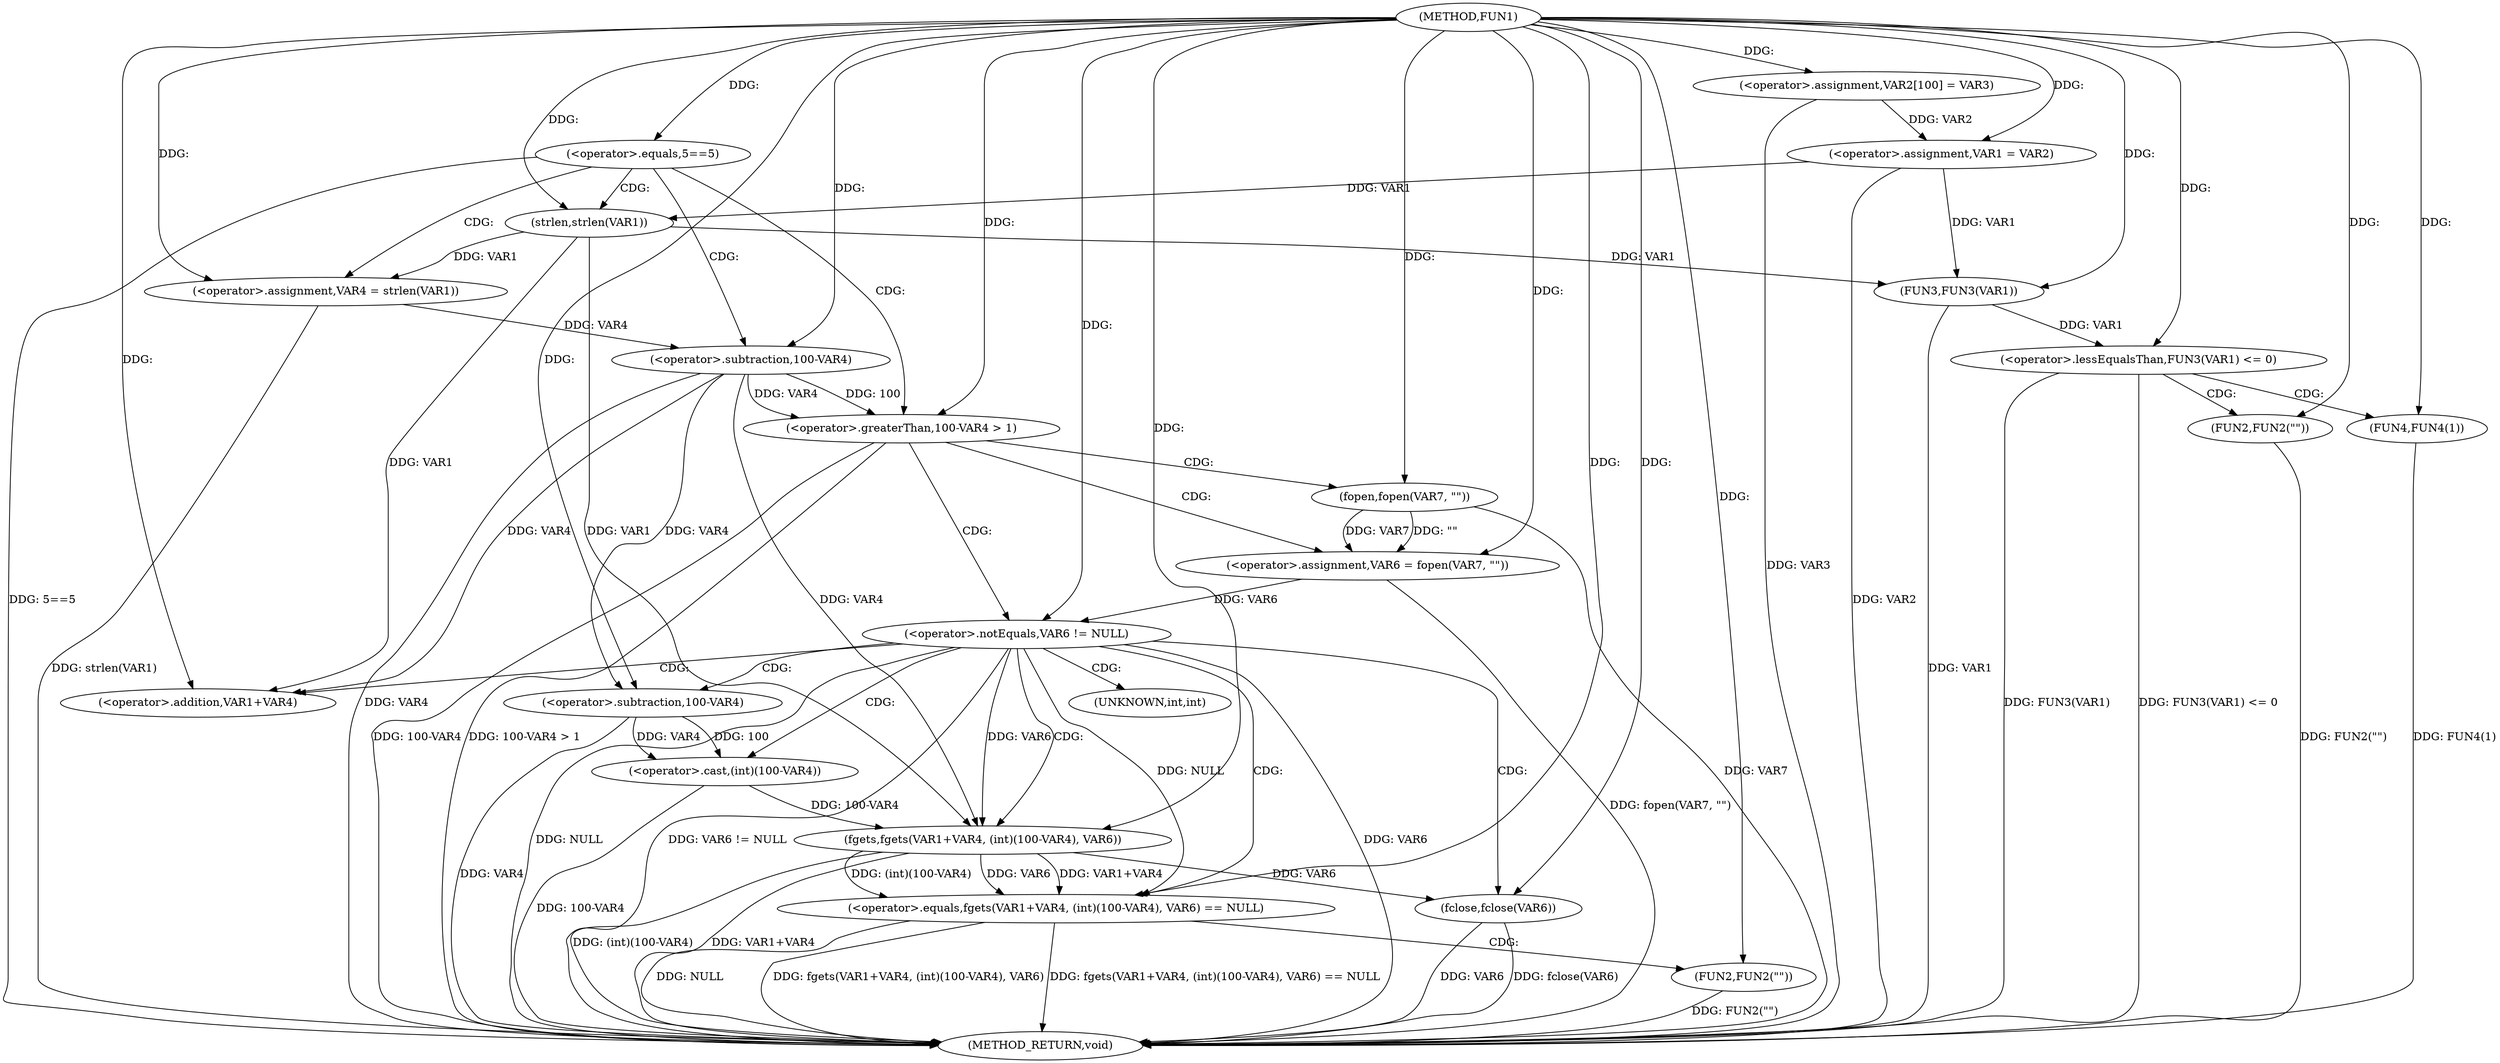 digraph FUN1 {  
"1000100" [label = "(METHOD,FUN1)" ]
"1000167" [label = "(METHOD_RETURN,void)" ]
"1000104" [label = "(<operator>.assignment,VAR2[100] = VAR3)" ]
"1000107" [label = "(<operator>.assignment,VAR1 = VAR2)" ]
"1000111" [label = "(<operator>.equals,5==5)" ]
"1000117" [label = "(<operator>.assignment,VAR4 = strlen(VAR1))" ]
"1000119" [label = "(strlen,strlen(VAR1))" ]
"1000123" [label = "(<operator>.greaterThan,100-VAR4 > 1)" ]
"1000124" [label = "(<operator>.subtraction,100-VAR4)" ]
"1000129" [label = "(<operator>.assignment,VAR6 = fopen(VAR7, \"\"))" ]
"1000131" [label = "(fopen,fopen(VAR7, \"\"))" ]
"1000135" [label = "(<operator>.notEquals,VAR6 != NULL)" ]
"1000140" [label = "(<operator>.equals,fgets(VAR1+VAR4, (int)(100-VAR4), VAR6) == NULL)" ]
"1000141" [label = "(fgets,fgets(VAR1+VAR4, (int)(100-VAR4), VAR6))" ]
"1000142" [label = "(<operator>.addition,VAR1+VAR4)" ]
"1000145" [label = "(<operator>.cast,(int)(100-VAR4))" ]
"1000147" [label = "(<operator>.subtraction,100-VAR4)" ]
"1000153" [label = "(FUN2,FUN2(\"\"))" ]
"1000155" [label = "(fclose,fclose(VAR6))" ]
"1000158" [label = "(<operator>.lessEqualsThan,FUN3(VAR1) <= 0)" ]
"1000159" [label = "(FUN3,FUN3(VAR1))" ]
"1000163" [label = "(FUN2,FUN2(\"\"))" ]
"1000165" [label = "(FUN4,FUN4(1))" ]
"1000146" [label = "(UNKNOWN,int,int)" ]
  "1000124" -> "1000167"  [ label = "DDG: VAR4"] 
  "1000141" -> "1000167"  [ label = "DDG: VAR1+VAR4"] 
  "1000159" -> "1000167"  [ label = "DDG: VAR1"] 
  "1000140" -> "1000167"  [ label = "DDG: fgets(VAR1+VAR4, (int)(100-VAR4), VAR6) == NULL"] 
  "1000147" -> "1000167"  [ label = "DDG: VAR4"] 
  "1000153" -> "1000167"  [ label = "DDG: FUN2(\"\")"] 
  "1000135" -> "1000167"  [ label = "DDG: VAR6 != NULL"] 
  "1000155" -> "1000167"  [ label = "DDG: VAR6"] 
  "1000117" -> "1000167"  [ label = "DDG: strlen(VAR1)"] 
  "1000163" -> "1000167"  [ label = "DDG: FUN2(\"\")"] 
  "1000158" -> "1000167"  [ label = "DDG: FUN3(VAR1)"] 
  "1000140" -> "1000167"  [ label = "DDG: NULL"] 
  "1000123" -> "1000167"  [ label = "DDG: 100-VAR4 > 1"] 
  "1000131" -> "1000167"  [ label = "DDG: VAR7"] 
  "1000140" -> "1000167"  [ label = "DDG: fgets(VAR1+VAR4, (int)(100-VAR4), VAR6)"] 
  "1000155" -> "1000167"  [ label = "DDG: fclose(VAR6)"] 
  "1000158" -> "1000167"  [ label = "DDG: FUN3(VAR1) <= 0"] 
  "1000135" -> "1000167"  [ label = "DDG: VAR6"] 
  "1000141" -> "1000167"  [ label = "DDG: (int)(100-VAR4)"] 
  "1000145" -> "1000167"  [ label = "DDG: 100-VAR4"] 
  "1000111" -> "1000167"  [ label = "DDG: 5==5"] 
  "1000135" -> "1000167"  [ label = "DDG: NULL"] 
  "1000104" -> "1000167"  [ label = "DDG: VAR3"] 
  "1000107" -> "1000167"  [ label = "DDG: VAR2"] 
  "1000129" -> "1000167"  [ label = "DDG: fopen(VAR7, \"\")"] 
  "1000123" -> "1000167"  [ label = "DDG: 100-VAR4"] 
  "1000165" -> "1000167"  [ label = "DDG: FUN4(1)"] 
  "1000100" -> "1000104"  [ label = "DDG: "] 
  "1000104" -> "1000107"  [ label = "DDG: VAR2"] 
  "1000100" -> "1000107"  [ label = "DDG: "] 
  "1000100" -> "1000111"  [ label = "DDG: "] 
  "1000119" -> "1000117"  [ label = "DDG: VAR1"] 
  "1000100" -> "1000117"  [ label = "DDG: "] 
  "1000107" -> "1000119"  [ label = "DDG: VAR1"] 
  "1000100" -> "1000119"  [ label = "DDG: "] 
  "1000124" -> "1000123"  [ label = "DDG: 100"] 
  "1000124" -> "1000123"  [ label = "DDG: VAR4"] 
  "1000100" -> "1000124"  [ label = "DDG: "] 
  "1000117" -> "1000124"  [ label = "DDG: VAR4"] 
  "1000100" -> "1000123"  [ label = "DDG: "] 
  "1000131" -> "1000129"  [ label = "DDG: VAR7"] 
  "1000131" -> "1000129"  [ label = "DDG: \"\""] 
  "1000100" -> "1000129"  [ label = "DDG: "] 
  "1000100" -> "1000131"  [ label = "DDG: "] 
  "1000129" -> "1000135"  [ label = "DDG: VAR6"] 
  "1000100" -> "1000135"  [ label = "DDG: "] 
  "1000141" -> "1000140"  [ label = "DDG: VAR1+VAR4"] 
  "1000141" -> "1000140"  [ label = "DDG: (int)(100-VAR4)"] 
  "1000141" -> "1000140"  [ label = "DDG: VAR6"] 
  "1000119" -> "1000141"  [ label = "DDG: VAR1"] 
  "1000100" -> "1000141"  [ label = "DDG: "] 
  "1000124" -> "1000141"  [ label = "DDG: VAR4"] 
  "1000119" -> "1000142"  [ label = "DDG: VAR1"] 
  "1000100" -> "1000142"  [ label = "DDG: "] 
  "1000124" -> "1000142"  [ label = "DDG: VAR4"] 
  "1000145" -> "1000141"  [ label = "DDG: 100-VAR4"] 
  "1000147" -> "1000145"  [ label = "DDG: 100"] 
  "1000147" -> "1000145"  [ label = "DDG: VAR4"] 
  "1000100" -> "1000147"  [ label = "DDG: "] 
  "1000124" -> "1000147"  [ label = "DDG: VAR4"] 
  "1000135" -> "1000141"  [ label = "DDG: VAR6"] 
  "1000135" -> "1000140"  [ label = "DDG: NULL"] 
  "1000100" -> "1000140"  [ label = "DDG: "] 
  "1000100" -> "1000153"  [ label = "DDG: "] 
  "1000141" -> "1000155"  [ label = "DDG: VAR6"] 
  "1000100" -> "1000155"  [ label = "DDG: "] 
  "1000159" -> "1000158"  [ label = "DDG: VAR1"] 
  "1000107" -> "1000159"  [ label = "DDG: VAR1"] 
  "1000119" -> "1000159"  [ label = "DDG: VAR1"] 
  "1000100" -> "1000159"  [ label = "DDG: "] 
  "1000100" -> "1000158"  [ label = "DDG: "] 
  "1000100" -> "1000163"  [ label = "DDG: "] 
  "1000100" -> "1000165"  [ label = "DDG: "] 
  "1000111" -> "1000117"  [ label = "CDG: "] 
  "1000111" -> "1000123"  [ label = "CDG: "] 
  "1000111" -> "1000124"  [ label = "CDG: "] 
  "1000111" -> "1000119"  [ label = "CDG: "] 
  "1000123" -> "1000131"  [ label = "CDG: "] 
  "1000123" -> "1000129"  [ label = "CDG: "] 
  "1000123" -> "1000135"  [ label = "CDG: "] 
  "1000135" -> "1000142"  [ label = "CDG: "] 
  "1000135" -> "1000155"  [ label = "CDG: "] 
  "1000135" -> "1000141"  [ label = "CDG: "] 
  "1000135" -> "1000147"  [ label = "CDG: "] 
  "1000135" -> "1000145"  [ label = "CDG: "] 
  "1000135" -> "1000146"  [ label = "CDG: "] 
  "1000135" -> "1000140"  [ label = "CDG: "] 
  "1000140" -> "1000153"  [ label = "CDG: "] 
  "1000158" -> "1000163"  [ label = "CDG: "] 
  "1000158" -> "1000165"  [ label = "CDG: "] 
}
